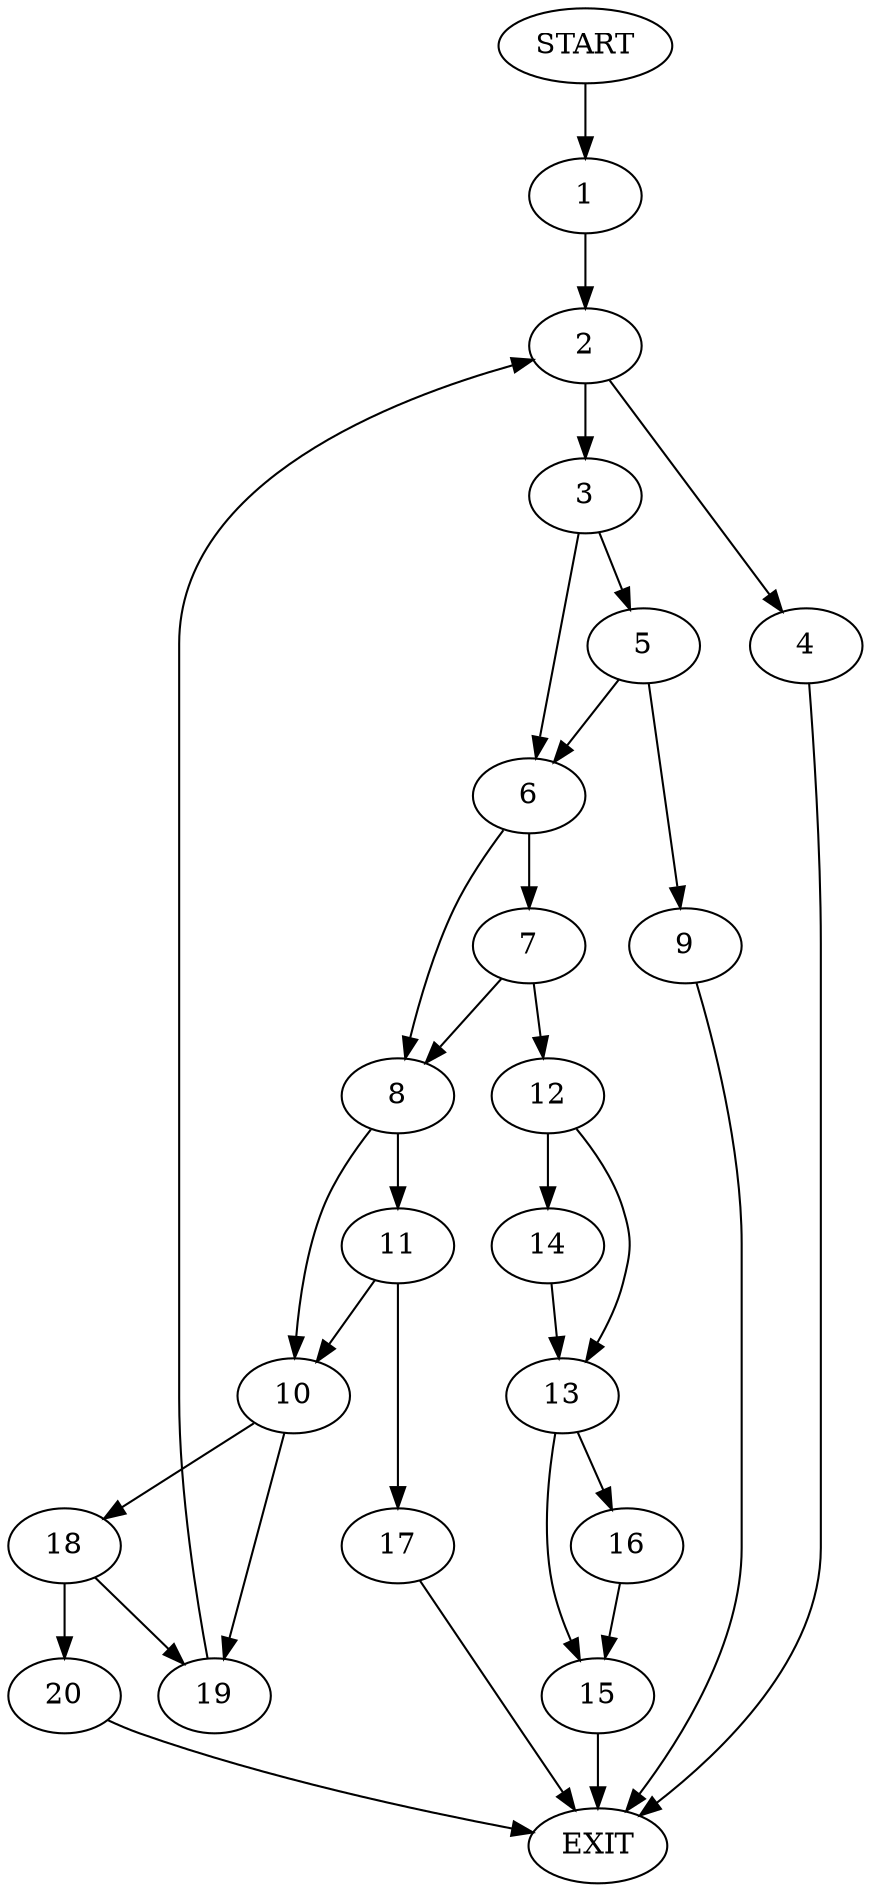 digraph {
0 [label="START"]
21 [label="EXIT"]
0 -> 1
1 -> 2
2 -> 3
2 -> 4
4 -> 21
3 -> 5
3 -> 6
6 -> 7
6 -> 8
5 -> 6
5 -> 9
9 -> 21
8 -> 10
8 -> 11
7 -> 8
7 -> 12
12 -> 13
12 -> 14
14 -> 13
13 -> 15
13 -> 16
16 -> 15
15 -> 21
11 -> 10
11 -> 17
10 -> 18
10 -> 19
17 -> 21
18 -> 20
18 -> 19
19 -> 2
20 -> 21
}
